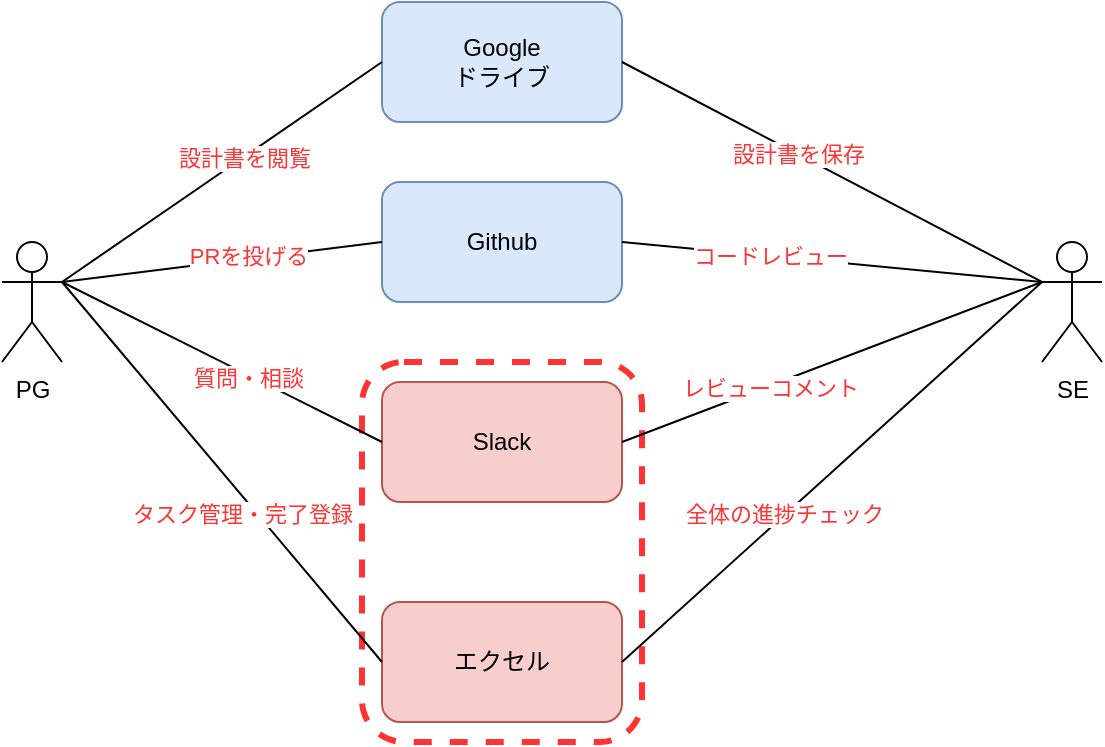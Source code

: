 <mxfile version="21.3.8" type="github" pages="2">
  <diagram name="コンテキスト図" id="wXWNoySB5MeSwLBhhdcW">
    <mxGraphModel dx="1434" dy="788" grid="1" gridSize="10" guides="1" tooltips="1" connect="1" arrows="1" fold="1" page="1" pageScale="1" pageWidth="827" pageHeight="1169" math="0" shadow="0">
      <root>
        <mxCell id="0" />
        <mxCell id="1" parent="0" />
        <mxCell id="VsZ0o9OAcSoznsKvvRpB-24" value="" style="rounded=1;whiteSpace=wrap;html=1;dashed=1;fillStyle=hatch;fillColor=none;strokeColor=#FF3333;strokeWidth=3;" parent="1" vertex="1">
          <mxGeometry x="300" y="320" width="140" height="190" as="geometry" />
        </mxCell>
        <mxCell id="VsZ0o9OAcSoznsKvvRpB-1" value="PG" style="shape=umlActor;verticalLabelPosition=bottom;verticalAlign=top;html=1;outlineConnect=0;" parent="1" vertex="1">
          <mxGeometry x="120" y="260" width="30" height="60" as="geometry" />
        </mxCell>
        <mxCell id="VsZ0o9OAcSoznsKvvRpB-2" value="SE" style="shape=umlActor;verticalLabelPosition=bottom;verticalAlign=top;html=1;outlineConnect=0;" parent="1" vertex="1">
          <mxGeometry x="640" y="260" width="30" height="60" as="geometry" />
        </mxCell>
        <mxCell id="VsZ0o9OAcSoznsKvvRpB-4" value="Google&lt;br&gt;ドライブ" style="rounded=1;whiteSpace=wrap;html=1;fillColor=#dae8fc;strokeColor=#6c8ebf;" parent="1" vertex="1">
          <mxGeometry x="310" y="140" width="120" height="60" as="geometry" />
        </mxCell>
        <mxCell id="VsZ0o9OAcSoznsKvvRpB-5" value="Github" style="rounded=1;whiteSpace=wrap;html=1;fillColor=#dae8fc;strokeColor=#6c8ebf;" parent="1" vertex="1">
          <mxGeometry x="310" y="230" width="120" height="60" as="geometry" />
        </mxCell>
        <mxCell id="VsZ0o9OAcSoznsKvvRpB-6" value="Slack" style="rounded=1;whiteSpace=wrap;html=1;fillColor=#f8cecc;strokeColor=#b85450;" parent="1" vertex="1">
          <mxGeometry x="310" y="330" width="120" height="60" as="geometry" />
        </mxCell>
        <mxCell id="VsZ0o9OAcSoznsKvvRpB-7" value="エクセル" style="rounded=1;whiteSpace=wrap;html=1;fillColor=#f8cecc;strokeColor=#b85450;" parent="1" vertex="1">
          <mxGeometry x="310" y="440" width="120" height="60" as="geometry" />
        </mxCell>
        <mxCell id="VsZ0o9OAcSoznsKvvRpB-8" value="" style="endArrow=none;html=1;rounded=0;entryX=0;entryY=0.5;entryDx=0;entryDy=0;exitX=1;exitY=0.333;exitDx=0;exitDy=0;exitPerimeter=0;" parent="1" source="VsZ0o9OAcSoznsKvvRpB-1" target="VsZ0o9OAcSoznsKvvRpB-4" edge="1">
          <mxGeometry width="50" height="50" relative="1" as="geometry">
            <mxPoint x="370" y="360" as="sourcePoint" />
            <mxPoint x="420" y="310" as="targetPoint" />
          </mxGeometry>
        </mxCell>
        <mxCell id="VsZ0o9OAcSoznsKvvRpB-11" value="設計書を閲覧" style="edgeLabel;html=1;align=center;verticalAlign=middle;resizable=0;points=[];fontColor=#FF3333;" parent="VsZ0o9OAcSoznsKvvRpB-8" vertex="1" connectable="0">
          <mxGeometry x="0.139" relative="1" as="geometry">
            <mxPoint as="offset" />
          </mxGeometry>
        </mxCell>
        <mxCell id="VsZ0o9OAcSoznsKvvRpB-9" value="" style="endArrow=none;html=1;rounded=0;entryX=0;entryY=0.333;entryDx=0;entryDy=0;exitX=1;exitY=0.5;exitDx=0;exitDy=0;entryPerimeter=0;" parent="1" source="VsZ0o9OAcSoznsKvvRpB-4" target="VsZ0o9OAcSoznsKvvRpB-2" edge="1">
          <mxGeometry width="50" height="50" relative="1" as="geometry">
            <mxPoint x="160" y="290" as="sourcePoint" />
            <mxPoint x="320" y="180" as="targetPoint" />
          </mxGeometry>
        </mxCell>
        <mxCell id="VsZ0o9OAcSoznsKvvRpB-10" value="設計書を保存" style="edgeLabel;html=1;align=center;verticalAlign=middle;resizable=0;points=[];fontColor=#FF3333;" parent="VsZ0o9OAcSoznsKvvRpB-9" vertex="1" connectable="0">
          <mxGeometry x="-0.162" relative="1" as="geometry">
            <mxPoint as="offset" />
          </mxGeometry>
        </mxCell>
        <mxCell id="VsZ0o9OAcSoznsKvvRpB-12" value="" style="endArrow=none;html=1;rounded=0;entryX=0;entryY=0.333;entryDx=0;entryDy=0;entryPerimeter=0;exitX=1;exitY=0.5;exitDx=0;exitDy=0;" parent="1" source="VsZ0o9OAcSoznsKvvRpB-5" target="VsZ0o9OAcSoznsKvvRpB-2" edge="1">
          <mxGeometry width="50" height="50" relative="1" as="geometry">
            <mxPoint x="370" y="360" as="sourcePoint" />
            <mxPoint x="420" y="310" as="targetPoint" />
          </mxGeometry>
        </mxCell>
        <mxCell id="VsZ0o9OAcSoznsKvvRpB-19" value="コードレビュー" style="edgeLabel;html=1;align=center;verticalAlign=middle;resizable=0;points=[];fontColor=#FF3333;" parent="VsZ0o9OAcSoznsKvvRpB-12" vertex="1" connectable="0">
          <mxGeometry x="-0.294" relative="1" as="geometry">
            <mxPoint as="offset" />
          </mxGeometry>
        </mxCell>
        <mxCell id="VsZ0o9OAcSoznsKvvRpB-13" value="" style="endArrow=none;html=1;rounded=0;exitX=1;exitY=0.5;exitDx=0;exitDy=0;" parent="1" source="VsZ0o9OAcSoznsKvvRpB-6" edge="1">
          <mxGeometry width="50" height="50" relative="1" as="geometry">
            <mxPoint x="440" y="270" as="sourcePoint" />
            <mxPoint x="640" y="280" as="targetPoint" />
          </mxGeometry>
        </mxCell>
        <mxCell id="VsZ0o9OAcSoznsKvvRpB-21" value="レビューコメント" style="edgeLabel;html=1;align=center;verticalAlign=middle;resizable=0;points=[];fontColor=#FF3333;" parent="VsZ0o9OAcSoznsKvvRpB-13" vertex="1" connectable="0">
          <mxGeometry x="-0.298" y="-1" relative="1" as="geometry">
            <mxPoint as="offset" />
          </mxGeometry>
        </mxCell>
        <mxCell id="VsZ0o9OAcSoznsKvvRpB-14" value="" style="endArrow=none;html=1;rounded=0;exitX=1;exitY=0.5;exitDx=0;exitDy=0;" parent="1" source="VsZ0o9OAcSoznsKvvRpB-7" edge="1">
          <mxGeometry width="50" height="50" relative="1" as="geometry">
            <mxPoint x="440" y="370" as="sourcePoint" />
            <mxPoint x="640" y="280" as="targetPoint" />
          </mxGeometry>
        </mxCell>
        <mxCell id="VsZ0o9OAcSoznsKvvRpB-23" value="全体の進捗チェック" style="edgeLabel;html=1;align=center;verticalAlign=middle;resizable=0;points=[];fontColor=#FF3333;" parent="VsZ0o9OAcSoznsKvvRpB-14" vertex="1" connectable="0">
          <mxGeometry x="-0.227" y="1" relative="1" as="geometry">
            <mxPoint as="offset" />
          </mxGeometry>
        </mxCell>
        <mxCell id="VsZ0o9OAcSoznsKvvRpB-15" value="" style="endArrow=none;html=1;rounded=0;entryX=0;entryY=0.5;entryDx=0;entryDy=0;" parent="1" target="VsZ0o9OAcSoznsKvvRpB-5" edge="1">
          <mxGeometry width="50" height="50" relative="1" as="geometry">
            <mxPoint x="150" y="280" as="sourcePoint" />
            <mxPoint x="240" y="300" as="targetPoint" />
          </mxGeometry>
        </mxCell>
        <mxCell id="VsZ0o9OAcSoznsKvvRpB-18" value="PRを投げる" style="edgeLabel;html=1;align=center;verticalAlign=middle;resizable=0;points=[];fontColor=#FF3333;" parent="VsZ0o9OAcSoznsKvvRpB-15" vertex="1" connectable="0">
          <mxGeometry x="0.163" y="2" relative="1" as="geometry">
            <mxPoint as="offset" />
          </mxGeometry>
        </mxCell>
        <mxCell id="VsZ0o9OAcSoznsKvvRpB-16" value="" style="endArrow=none;html=1;rounded=0;entryX=0;entryY=0.5;entryDx=0;entryDy=0;" parent="1" target="VsZ0o9OAcSoznsKvvRpB-6" edge="1">
          <mxGeometry width="50" height="50" relative="1" as="geometry">
            <mxPoint x="150" y="280" as="sourcePoint" />
            <mxPoint x="320" y="270" as="targetPoint" />
          </mxGeometry>
        </mxCell>
        <mxCell id="VsZ0o9OAcSoznsKvvRpB-20" value="質問・相談" style="edgeLabel;html=1;align=center;verticalAlign=middle;resizable=0;points=[];fontColor=#FF3333;" parent="VsZ0o9OAcSoznsKvvRpB-16" vertex="1" connectable="0">
          <mxGeometry x="0.164" y="-1" relative="1" as="geometry">
            <mxPoint as="offset" />
          </mxGeometry>
        </mxCell>
        <mxCell id="VsZ0o9OAcSoznsKvvRpB-17" value="" style="endArrow=none;html=1;rounded=0;entryX=0;entryY=0.5;entryDx=0;entryDy=0;" parent="1" target="VsZ0o9OAcSoznsKvvRpB-7" edge="1">
          <mxGeometry width="50" height="50" relative="1" as="geometry">
            <mxPoint x="150" y="280" as="sourcePoint" />
            <mxPoint x="320" y="370" as="targetPoint" />
          </mxGeometry>
        </mxCell>
        <mxCell id="VsZ0o9OAcSoznsKvvRpB-22" value="タスク管理・完了登録" style="edgeLabel;html=1;align=center;verticalAlign=middle;resizable=0;points=[];fontColor=#FF3333;" parent="VsZ0o9OAcSoznsKvvRpB-17" vertex="1" connectable="0">
          <mxGeometry x="0.215" y="-1" relative="1" as="geometry">
            <mxPoint x="-7" as="offset" />
          </mxGeometry>
        </mxCell>
      </root>
    </mxGraphModel>
  </diagram>
  <diagram id="W_jL_CpSHzRpd0ZyK3hL" name="ユースケース図">
    <mxGraphModel dx="1434" dy="788" grid="1" gridSize="10" guides="1" tooltips="1" connect="1" arrows="1" fold="1" page="1" pageScale="1" pageWidth="827" pageHeight="1169" math="0" shadow="0">
      <root>
        <mxCell id="0" />
        <mxCell id="1" parent="0" />
        <mxCell id="UaV8irdwyB3mfKyTP42f-1" value="PG" style="shape=umlActor;verticalLabelPosition=bottom;verticalAlign=top;html=1;outlineConnect=0;" parent="1" vertex="1">
          <mxGeometry x="100" y="260" width="30" height="60" as="geometry" />
        </mxCell>
        <mxCell id="UaV8irdwyB3mfKyTP42f-2" value="SE" style="shape=umlActor;verticalLabelPosition=bottom;verticalAlign=top;html=1;outlineConnect=0;" parent="1" vertex="1">
          <mxGeometry x="620" y="260" width="30" height="60" as="geometry" />
        </mxCell>
        <mxCell id="Zl_GQKKmD3WqYG32IKhs-1" value="" style="rounded=1;whiteSpace=wrap;html=1;dashed=1;fillStyle=hatch;fillColor=none;strokeColor=#FF3333;strokeWidth=3;" parent="1" vertex="1">
          <mxGeometry x="150" y="160" width="400" height="410" as="geometry" />
        </mxCell>
        <mxCell id="Zl_GQKKmD3WqYG32IKhs-2" value="タスク管理システム" style="text;html=1;strokeColor=none;fillColor=none;align=center;verticalAlign=middle;whiteSpace=wrap;rounded=0;fontColor=#FF3333;" parent="1" vertex="1">
          <mxGeometry x="320" y="170" width="120" height="30" as="geometry" />
        </mxCell>
        <mxCell id="Zl_GQKKmD3WqYG32IKhs-4" value="②マイルストーン作成" style="rounded=1;whiteSpace=wrap;html=1;fillColor=#fff2cc;strokeColor=#d6b656;" parent="1" vertex="1">
          <mxGeometry x="390" y="275" width="120" height="60" as="geometry" />
        </mxCell>
        <mxCell id="Zl_GQKKmD3WqYG32IKhs-5" value="⑥進捗を管理" style="rounded=1;whiteSpace=wrap;html=1;fillColor=#fff2cc;strokeColor=#d6b656;" parent="1" vertex="1">
          <mxGeometry x="390" y="430" width="120" height="60" as="geometry" />
        </mxCell>
        <mxCell id="Zl_GQKKmD3WqYG32IKhs-6" value="⑤ステータスを変更" style="rounded=1;whiteSpace=wrap;html=1;fillColor=#fff2cc;strokeColor=#d6b656;" parent="1" vertex="1">
          <mxGeometry x="210" y="275" width="120" height="60" as="geometry" />
        </mxCell>
        <mxCell id="Zl_GQKKmD3WqYG32IKhs-7" value="④タスクを確認" style="rounded=1;whiteSpace=wrap;html=1;fillColor=#fff2cc;strokeColor=#d6b656;" parent="1" vertex="1">
          <mxGeometry x="210" y="200" width="120" height="60" as="geometry" />
        </mxCell>
        <mxCell id="Zl_GQKKmD3WqYG32IKhs-8" value="①プロジェクト作成" style="rounded=1;whiteSpace=wrap;html=1;fillColor=#fff2cc;strokeColor=#d6b656;" parent="1" vertex="1">
          <mxGeometry x="390" y="200" width="120" height="60" as="geometry" />
        </mxCell>
        <mxCell id="Zl_GQKKmD3WqYG32IKhs-9" value="③タスクを登録・管理" style="rounded=1;whiteSpace=wrap;html=1;fillColor=#fff2cc;strokeColor=#d6b656;" parent="1" vertex="1">
          <mxGeometry x="390" y="350" width="120" height="60" as="geometry" />
        </mxCell>
        <mxCell id="Zl_GQKKmD3WqYG32IKhs-10" value="⑦タスクに紐づくスレッド上で会話&lt;br&gt;（質問、レビュー）" style="rounded=1;whiteSpace=wrap;html=1;fillColor=#fff2cc;strokeColor=#d6b656;" parent="1" vertex="1">
          <mxGeometry x="200" y="500" width="310" height="60" as="geometry" />
        </mxCell>
        <mxCell id="Zl_GQKKmD3WqYG32IKhs-11" value="" style="endArrow=none;html=1;rounded=0;entryX=0.02;entryY=0.433;entryDx=0;entryDy=0;entryPerimeter=0;exitX=1;exitY=0.333;exitDx=0;exitDy=0;exitPerimeter=0;" parent="1" source="UaV8irdwyB3mfKyTP42f-1" target="Zl_GQKKmD3WqYG32IKhs-7" edge="1">
          <mxGeometry width="50" height="50" relative="1" as="geometry">
            <mxPoint x="80" y="420" as="sourcePoint" />
            <mxPoint x="130" y="370" as="targetPoint" />
          </mxGeometry>
        </mxCell>
        <mxCell id="Zl_GQKKmD3WqYG32IKhs-12" value="" style="endArrow=none;html=1;rounded=0;entryX=0;entryY=0.5;entryDx=0;entryDy=0;exitX=1;exitY=0.333;exitDx=0;exitDy=0;exitPerimeter=0;" parent="1" source="UaV8irdwyB3mfKyTP42f-1" target="Zl_GQKKmD3WqYG32IKhs-6" edge="1">
          <mxGeometry width="50" height="50" relative="1" as="geometry">
            <mxPoint x="140" y="290" as="sourcePoint" />
            <mxPoint x="222" y="236" as="targetPoint" />
          </mxGeometry>
        </mxCell>
        <mxCell id="Zl_GQKKmD3WqYG32IKhs-13" value="" style="endArrow=none;html=1;rounded=0;entryX=0;entryY=0.5;entryDx=0;entryDy=0;exitX=1;exitY=0.333;exitDx=0;exitDy=0;exitPerimeter=0;" parent="1" source="UaV8irdwyB3mfKyTP42f-1" target="Zl_GQKKmD3WqYG32IKhs-10" edge="1">
          <mxGeometry width="50" height="50" relative="1" as="geometry">
            <mxPoint x="140" y="290" as="sourcePoint" />
            <mxPoint x="220" y="315" as="targetPoint" />
          </mxGeometry>
        </mxCell>
        <mxCell id="Zl_GQKKmD3WqYG32IKhs-14" value="" style="endArrow=none;html=1;rounded=0;entryX=0;entryY=0.333;entryDx=0;entryDy=0;entryPerimeter=0;exitX=1;exitY=0.5;exitDx=0;exitDy=0;" parent="1" source="Zl_GQKKmD3WqYG32IKhs-8" target="UaV8irdwyB3mfKyTP42f-2" edge="1">
          <mxGeometry width="50" height="50" relative="1" as="geometry">
            <mxPoint x="370" y="300" as="sourcePoint" />
            <mxPoint x="420" y="250" as="targetPoint" />
          </mxGeometry>
        </mxCell>
        <mxCell id="Zl_GQKKmD3WqYG32IKhs-16" value="" style="endArrow=none;html=1;rounded=0;entryX=0;entryY=0.333;entryDx=0;entryDy=0;entryPerimeter=0;exitX=1;exitY=0.5;exitDx=0;exitDy=0;" parent="1" source="Zl_GQKKmD3WqYG32IKhs-4" target="UaV8irdwyB3mfKyTP42f-2" edge="1">
          <mxGeometry width="50" height="50" relative="1" as="geometry">
            <mxPoint x="560" y="240" as="sourcePoint" />
            <mxPoint x="630" y="290" as="targetPoint" />
          </mxGeometry>
        </mxCell>
        <mxCell id="Zl_GQKKmD3WqYG32IKhs-17" value="" style="endArrow=none;html=1;rounded=0;entryX=0;entryY=0.333;entryDx=0;entryDy=0;entryPerimeter=0;exitX=1;exitY=0.5;exitDx=0;exitDy=0;" parent="1" source="Zl_GQKKmD3WqYG32IKhs-9" target="UaV8irdwyB3mfKyTP42f-2" edge="1">
          <mxGeometry width="50" height="50" relative="1" as="geometry">
            <mxPoint x="560" y="315" as="sourcePoint" />
            <mxPoint x="630" y="290" as="targetPoint" />
          </mxGeometry>
        </mxCell>
        <mxCell id="Zl_GQKKmD3WqYG32IKhs-18" value="" style="endArrow=none;html=1;rounded=0;entryX=0;entryY=0.333;entryDx=0;entryDy=0;entryPerimeter=0;exitX=1;exitY=0.5;exitDx=0;exitDy=0;" parent="1" source="Zl_GQKKmD3WqYG32IKhs-5" target="UaV8irdwyB3mfKyTP42f-2" edge="1">
          <mxGeometry width="50" height="50" relative="1" as="geometry">
            <mxPoint x="560" y="390" as="sourcePoint" />
            <mxPoint x="630" y="290" as="targetPoint" />
          </mxGeometry>
        </mxCell>
        <mxCell id="Zl_GQKKmD3WqYG32IKhs-19" value="" style="endArrow=none;html=1;rounded=0;entryX=0;entryY=0.333;entryDx=0;entryDy=0;entryPerimeter=0;exitX=1;exitY=0.5;exitDx=0;exitDy=0;" parent="1" source="Zl_GQKKmD3WqYG32IKhs-10" target="UaV8irdwyB3mfKyTP42f-2" edge="1">
          <mxGeometry width="50" height="50" relative="1" as="geometry">
            <mxPoint x="560" y="470" as="sourcePoint" />
            <mxPoint x="630" y="290" as="targetPoint" />
          </mxGeometry>
        </mxCell>
        <mxCell id="Zl_GQKKmD3WqYG32IKhs-20" value="未着手、作業中、&lt;br&gt;レビュー中、完了" style="rounded=0;whiteSpace=wrap;html=1;fillColor=#f8cecc;strokeColor=#b85450;" parent="1" vertex="1">
          <mxGeometry x="10" y="370" width="120" height="60" as="geometry" />
        </mxCell>
        <mxCell id="Zl_GQKKmD3WqYG32IKhs-21" value="" style="endArrow=none;html=1;rounded=0;entryX=0.5;entryY=1;entryDx=0;entryDy=0;exitX=1;exitY=0.5;exitDx=0;exitDy=0;strokeColor=#FF3333;" parent="1" source="Zl_GQKKmD3WqYG32IKhs-20" target="Zl_GQKKmD3WqYG32IKhs-6" edge="1">
          <mxGeometry width="50" height="50" relative="1" as="geometry">
            <mxPoint x="190" y="420" as="sourcePoint" />
            <mxPoint x="240" y="370" as="targetPoint" />
          </mxGeometry>
        </mxCell>
        <mxCell id="Zl_GQKKmD3WqYG32IKhs-22" value="マイルストーン内のタスク完了率（%）を個人・全体で見る" style="rounded=0;whiteSpace=wrap;html=1;fillColor=#f8cecc;strokeColor=#b85450;" parent="1" vertex="1">
          <mxGeometry x="590" y="430" width="120" height="60" as="geometry" />
        </mxCell>
        <mxCell id="Zl_GQKKmD3WqYG32IKhs-23" value="" style="endArrow=none;html=1;rounded=0;entryX=0;entryY=0.5;entryDx=0;entryDy=0;exitX=1;exitY=0.5;exitDx=0;exitDy=0;strokeColor=#FF3333;" parent="1" source="Zl_GQKKmD3WqYG32IKhs-5" target="Zl_GQKKmD3WqYG32IKhs-22" edge="1">
          <mxGeometry width="50" height="50" relative="1" as="geometry">
            <mxPoint x="520" y="390" as="sourcePoint" />
            <mxPoint x="590" y="290" as="targetPoint" />
          </mxGeometry>
        </mxCell>
        <mxCell id="Zl_GQKKmD3WqYG32IKhs-24" value="タスク：PG = １：１（同じタスクの分担は、タスクを切り分けて登録する）" style="rounded=0;whiteSpace=wrap;html=1;fillColor=#f8cecc;strokeColor=#b85450;" parent="1" vertex="1">
          <mxGeometry x="590" y="350" width="140" height="60" as="geometry" />
        </mxCell>
        <mxCell id="Zl_GQKKmD3WqYG32IKhs-25" value="" style="endArrow=none;html=1;rounded=0;entryX=0;entryY=0.5;entryDx=0;entryDy=0;strokeColor=#FF3333;" parent="1" source="Zl_GQKKmD3WqYG32IKhs-9" target="Zl_GQKKmD3WqYG32IKhs-24" edge="1">
          <mxGeometry width="50" height="50" relative="1" as="geometry">
            <mxPoint x="510" y="380" as="sourcePoint" />
            <mxPoint x="590" y="210" as="targetPoint" />
          </mxGeometry>
        </mxCell>
        <mxCell id="Zl_GQKKmD3WqYG32IKhs-26" value="・最長3か月まで（1日刻みで登録）&lt;br&gt;・マイルストーンは同時並行でもOK&lt;br&gt;・タスク：マイルストーン = １：１" style="rounded=0;whiteSpace=wrap;html=1;fillColor=#f8cecc;strokeColor=#b85450;align=left;" parent="1" vertex="1">
          <mxGeometry x="590" y="180" width="210" height="60" as="geometry" />
        </mxCell>
        <mxCell id="Zl_GQKKmD3WqYG32IKhs-27" value="" style="endArrow=none;html=1;rounded=0;entryX=0;entryY=0.5;entryDx=0;entryDy=0;exitX=1;exitY=0.5;exitDx=0;exitDy=0;strokeColor=#FF3333;" parent="1" source="Zl_GQKKmD3WqYG32IKhs-4" target="Zl_GQKKmD3WqYG32IKhs-26" edge="1">
          <mxGeometry width="50" height="50" relative="1" as="geometry">
            <mxPoint x="550" y="210" as="sourcePoint" />
            <mxPoint x="630" y="40" as="targetPoint" />
          </mxGeometry>
        </mxCell>
      </root>
    </mxGraphModel>
  </diagram>
</mxfile>
